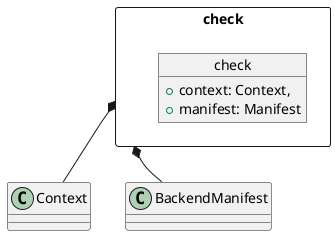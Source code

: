 @startuml
package check <<Rectangle>> {

    object check {
        +context: Context,
        +manifest: Manifest
    }
}

check *-- Context
check *-- BackendManifest


@enduml
